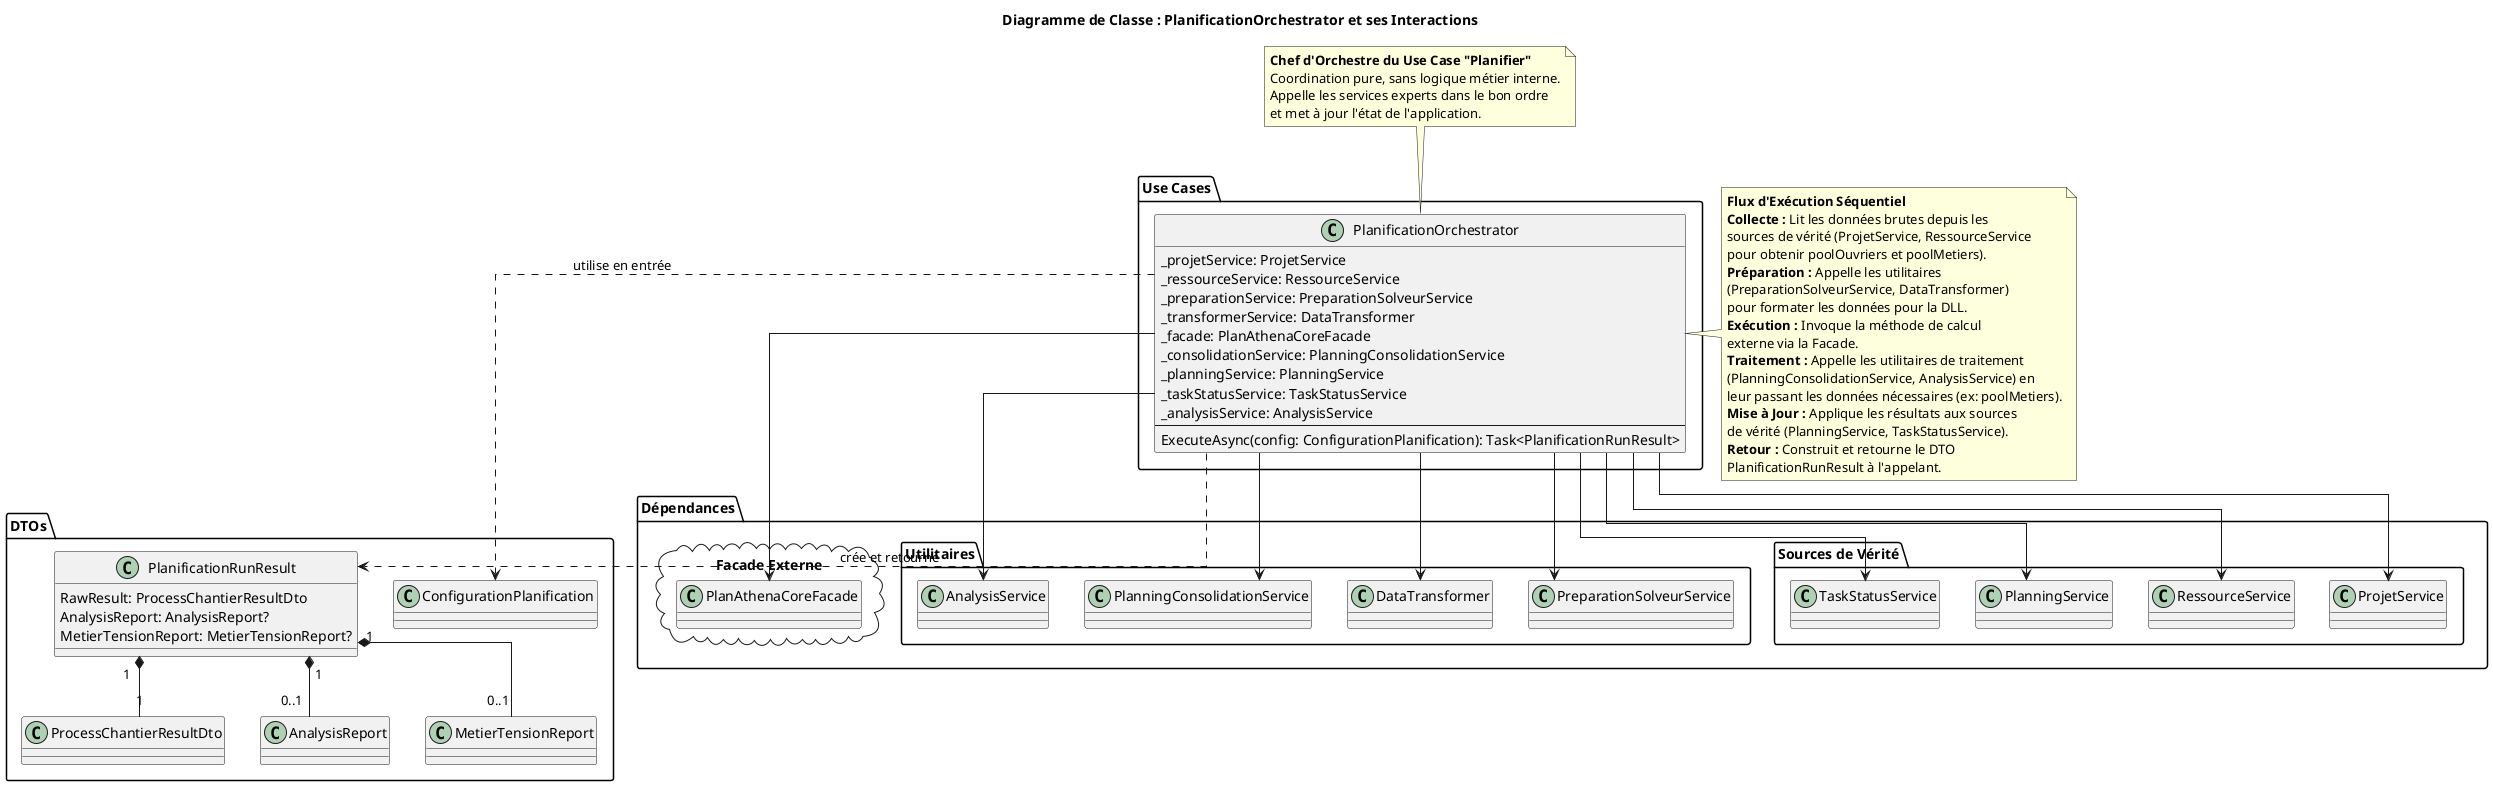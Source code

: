 @startuml
' --- Configuration ---

skinparam linetype ortho
skinparam classAttributeIconSize 0
skinparam shadowing false
title Diagramme de Classe : PlanificationOrchestrator et ses Interactions
package "DTOs" {
class ConfigurationPlanification
class "PlanificationRunResult" as RunResult {
RawResult: ProcessChantierResultDto
AnalysisReport: AnalysisReport?
MetierTensionReport: MetierTensionReport?
}
class ProcessChantierResultDto
class AnalysisReport
class MetierTensionReport
}
package "Use Cases" {
class PlanificationOrchestrator {
' --- Dépendances Injectées ---
_projetService: ProjetService
_ressourceService: RessourceService
_preparationService: PreparationSolveurService
_transformerService: DataTransformer
_facade: PlanAthenaCoreFacade
_consolidationService: PlanningConsolidationService
_planningService: PlanningService
_taskStatusService: TaskStatusService
_analysisService: AnalysisService
--
' --- Méthode Publique ---
ExecuteAsync(config: ConfigurationPlanification): Task<PlanificationRunResult>
}
}
package "Dépendances" {
package "Sources de Vérité" <<Folder>> {
class ProjetService
class RessourceService
class PlanningService
class TaskStatusService
}
package "Utilitaires" <<Folder>> {
class PreparationSolveurService
class DataTransformer
class PlanningConsolidationService
class AnalysisService
}
package "Facade Externe" <<Cloud>> {
class PlanAthenaCoreFacade
}
}
' --- Relations de Dépendance et d'Utilisation ---
PlanificationOrchestrator --> ProjetService
PlanificationOrchestrator --> RessourceService
PlanificationOrchestrator --> PreparationSolveurService
PlanificationOrchestrator --> DataTransformer
PlanificationOrchestrator --> PlanAthenaCoreFacade
PlanificationOrchestrator --> PlanningConsolidationService
PlanificationOrchestrator --> PlanningService
PlanificationOrchestrator --> TaskStatusService
PlanificationOrchestrator --> AnalysisService
PlanificationOrchestrator ..> ConfigurationPlanification : "utilise en entrée"
PlanificationOrchestrator ..> RunResult : "crée et retourne"
' --- Relations de Composition du DTO de Sortie ---
RunResult "1" *-- "1" ProcessChantierResultDto
RunResult "1" *-- "0..1" AnalysisReport
RunResult "1" *-- "0..1" MetierTensionReport
note top of PlanificationOrchestrator
<b>Chef d'Orchestre du Use Case "Planifier"</b>
Coordination pure, sans logique métier interne.
Appelle les services experts dans le bon ordre
et met à jour l'état de l'application.
end note
note right of PlanificationOrchestrator
<b>Flux d'Exécution Séquentiel</b>
<b>Collecte :</b> Lit les données brutes depuis les
sources de vérité (ProjetService, RessourceService
pour obtenir poolOuvriers et poolMetiers).
<b>Préparation :</b> Appelle les utilitaires
(PreparationSolveurService, DataTransformer)
pour formater les données pour la DLL.
<b>Exécution :</b> Invoque la méthode de calcul
externe via la Facade.
<b>Traitement :</b> Appelle les utilitaires de traitement
(PlanningConsolidationService, AnalysisService) en
leur passant les données nécessaires (ex: poolMetiers).
<b>Mise à Jour :</b> Applique les résultats aux sources
de vérité (PlanningService, TaskStatusService).
<b>Retour :</b> Construit et retourne le DTO
PlanificationRunResult à l'appelant.
end note
@enduml